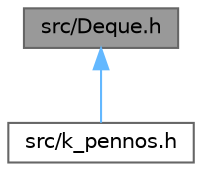 digraph "src/Deque.h"
{
 // LATEX_PDF_SIZE
  bgcolor="transparent";
  edge [fontname=Helvetica,fontsize=10,labelfontname=Helvetica,labelfontsize=10];
  node [fontname=Helvetica,fontsize=10,shape=box,height=0.2,width=0.4];
  Node1 [id="Node000001",label="src/Deque.h",height=0.2,width=0.4,color="gray40", fillcolor="grey60", style="filled", fontcolor="black",tooltip="Header file for a deque."];
  Node1 -> Node2 [id="edge2_Node000001_Node000002",dir="back",color="steelblue1",style="solid",tooltip=" "];
  Node2 [id="Node000002",label="src/k_pennos.h",height=0.2,width=0.4,color="grey40", fillcolor="white", style="filled",URL="$k__pennos_8h.html",tooltip="Header file defining the kernel-level functions of PennOS."];
}
